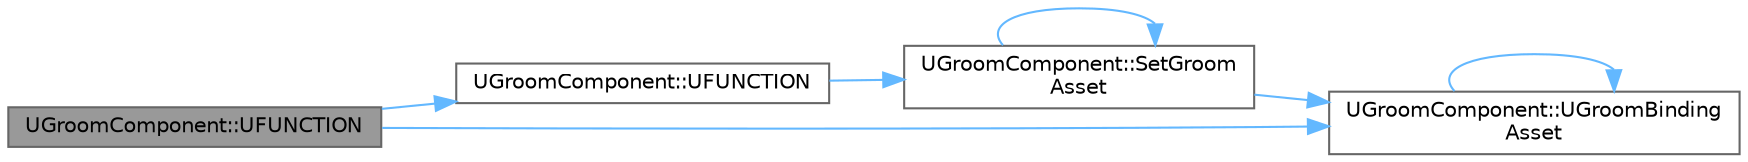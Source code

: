 digraph "UGroomComponent::UFUNCTION"
{
 // INTERACTIVE_SVG=YES
 // LATEX_PDF_SIZE
  bgcolor="transparent";
  edge [fontname=Helvetica,fontsize=10,labelfontname=Helvetica,labelfontsize=10];
  node [fontname=Helvetica,fontsize=10,shape=box,height=0.2,width=0.4];
  rankdir="LR";
  Node1 [id="Node000001",label="UGroomComponent::UFUNCTION",height=0.2,width=0.4,color="gray40", fillcolor="grey60", style="filled", fontcolor="black",tooltip=" "];
  Node1 -> Node2 [id="edge1_Node000001_Node000002",color="steelblue1",style="solid",tooltip=" "];
  Node2 [id="Node000002",label="UGroomComponent::UFUNCTION",height=0.2,width=0.4,color="grey40", fillcolor="white", style="filled",URL="$dc/d9a/classUGroomComponent.html#ae21257bf1af9ba6ad149cba219acba65",tooltip=" "];
  Node2 -> Node3 [id="edge2_Node000002_Node000003",color="steelblue1",style="solid",tooltip=" "];
  Node3 [id="Node000003",label="UGroomComponent::SetGroom\lAsset",height=0.2,width=0.4,color="grey40", fillcolor="white", style="filled",URL="$dc/d9a/classUGroomComponent.html#a11ef5e3a02b3ae432f23247258128ef8",tooltip=" "];
  Node3 -> Node3 [id="edge3_Node000003_Node000003",color="steelblue1",style="solid",tooltip=" "];
  Node3 -> Node4 [id="edge4_Node000003_Node000004",color="steelblue1",style="solid",tooltip=" "];
  Node4 [id="Node000004",label="UGroomComponent::UGroomBinding\lAsset",height=0.2,width=0.4,color="grey40", fillcolor="white", style="filled",URL="$dc/d9a/classUGroomComponent.html#a2e7ee2ab225f734dd008cd2aa8ef22d0",tooltip=" "];
  Node4 -> Node4 [id="edge5_Node000004_Node000004",color="steelblue1",style="solid",tooltip=" "];
  Node1 -> Node4 [id="edge6_Node000001_Node000004",color="steelblue1",style="solid",tooltip=" "];
}

